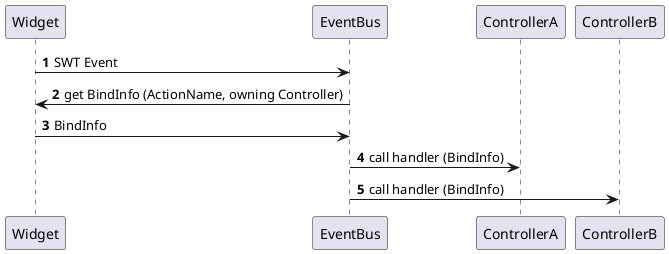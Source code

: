 @startuml

autonumber

Widget -> EventBus: SWT Event
EventBus -> Widget : get BindInfo (ActionName, owning Controller)
Widget -> EventBus: BindInfo
EventBus -> ControllerA : call handler (BindInfo)
EventBus -> ControllerB : call handler (BindInfo)
@enduml